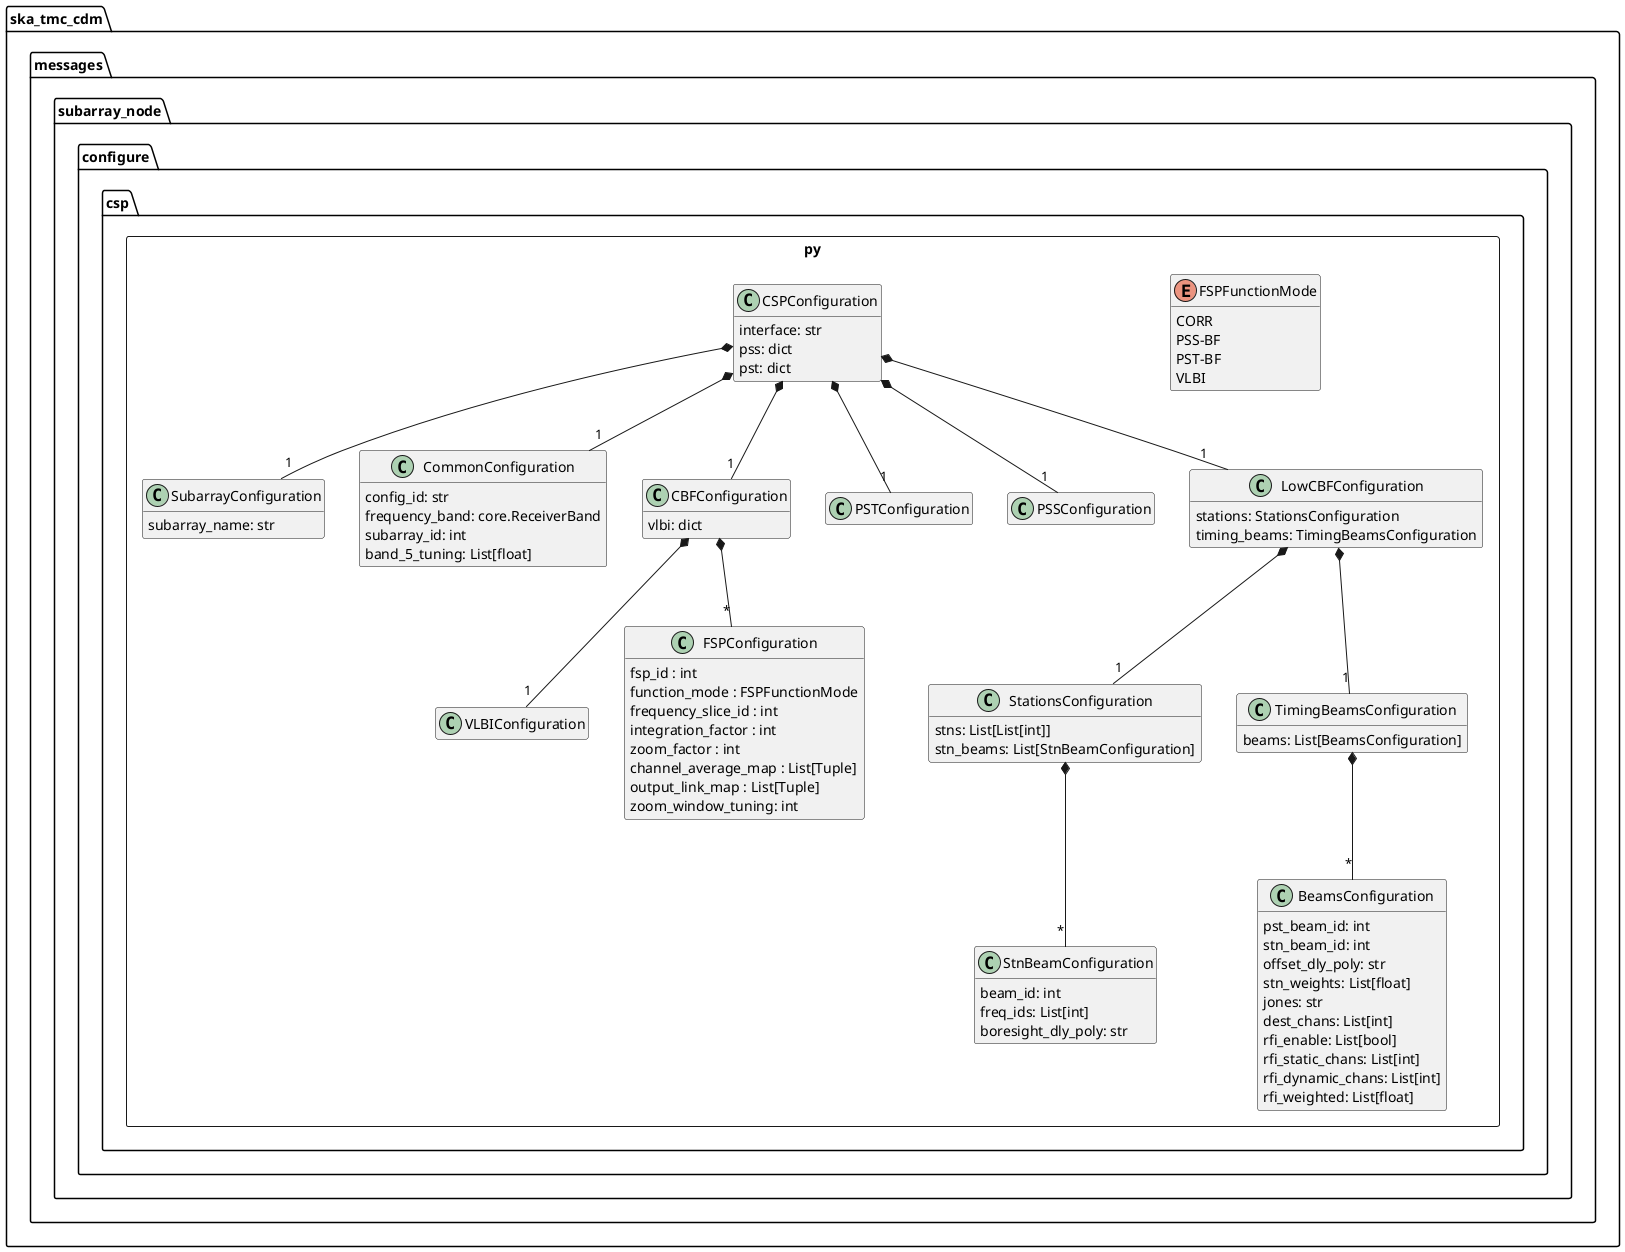 @startuml
hide empty members

' Remove the following lines when VLBI, PSS and PST
' are added to CDM
remove VLBIConfiguration
remove PSTConfiguration
remove PSSConfiguration

package ska_tmc_cdm.messages.subarray_node.configure {
	package csp.py <<Rectangle>> {

	    class SubarrayConfiguration {
	        subarray_name: str
	    }

	    class CommonConfiguration {
	        config_id: str
            frequency_band: core.ReceiverBand
            subarray_id: int
            band_5_tuning: List[float]
	    }

	    class CBFConfiguration {
            vlbi: dict
	    }

	    class PSTConfiguration {

	    }

        class PSSConfiguration {

        }

        class VLBIConfiguration {

        }

		enum FSPFunctionMode {
			CORR
			PSS-BF
			PST-BF
			VLBI
		}

		class FSPConfiguration {
			fsp_id : int
			function_mode : FSPFunctionMode
			frequency_slice_id : int
			integration_factor : int
			zoom_factor : int
			channel_average_map : List[Tuple]
			output_link_map : List[Tuple]
			zoom_window_tuning: int
		}

		class CSPConfiguration {
	        interface: str
	        pss: dict
	        pst: dict

		}

		class LowCBFConfiguration {
			stations: StationsConfiguration 
			timing_beams: TimingBeamsConfiguration
		}

		class StationsConfiguration {
			stns: List[List[int]]
        	stn_beams: List[StnBeamConfiguration]
		}

		class TimingBeamsConfiguration {
			beams: List[BeamsConfiguration]
		}
		
		class BeamsConfiguration {
			pst_beam_id: int
			stn_beam_id: int
			offset_dly_poly: str
			stn_weights: List[float]
			jones: str
			dest_chans: List[int]
			rfi_enable: List[bool]
			rfi_static_chans: List[int]
			rfi_dynamic_chans: List[int]
			rfi_weighted: List[float]
		}

		class StnBeamConfiguration {
			beam_id: int
			freq_ids: List[int]
			boresight_dly_poly: str
		}

		CBFConfiguration *-- "*" FSPConfiguration
		CBFConfiguration *-- "1" VLBIConfiguration
		CSPConfiguration *-- "1" CommonConfiguration
		CSPConfiguration *-- "1" SubarrayConfiguration
		CSPConfiguration *-- "1" CBFConfiguration
		CSPConfiguration *-- "1" PSTConfiguration
		CSPConfiguration *-- "1" PSSConfiguration
		CSPConfiguration *-- "1" LowCBFConfiguration
		LowCBFConfiguration *-- "1" StationsConfiguration
		LowCBFConfiguration *-- "1" TimingBeamsConfiguration
		TimingBeamsConfiguration *-- "*" BeamsConfiguration
		StationsConfiguration *-- "*" StnBeamConfiguration
	}
}
@enduml